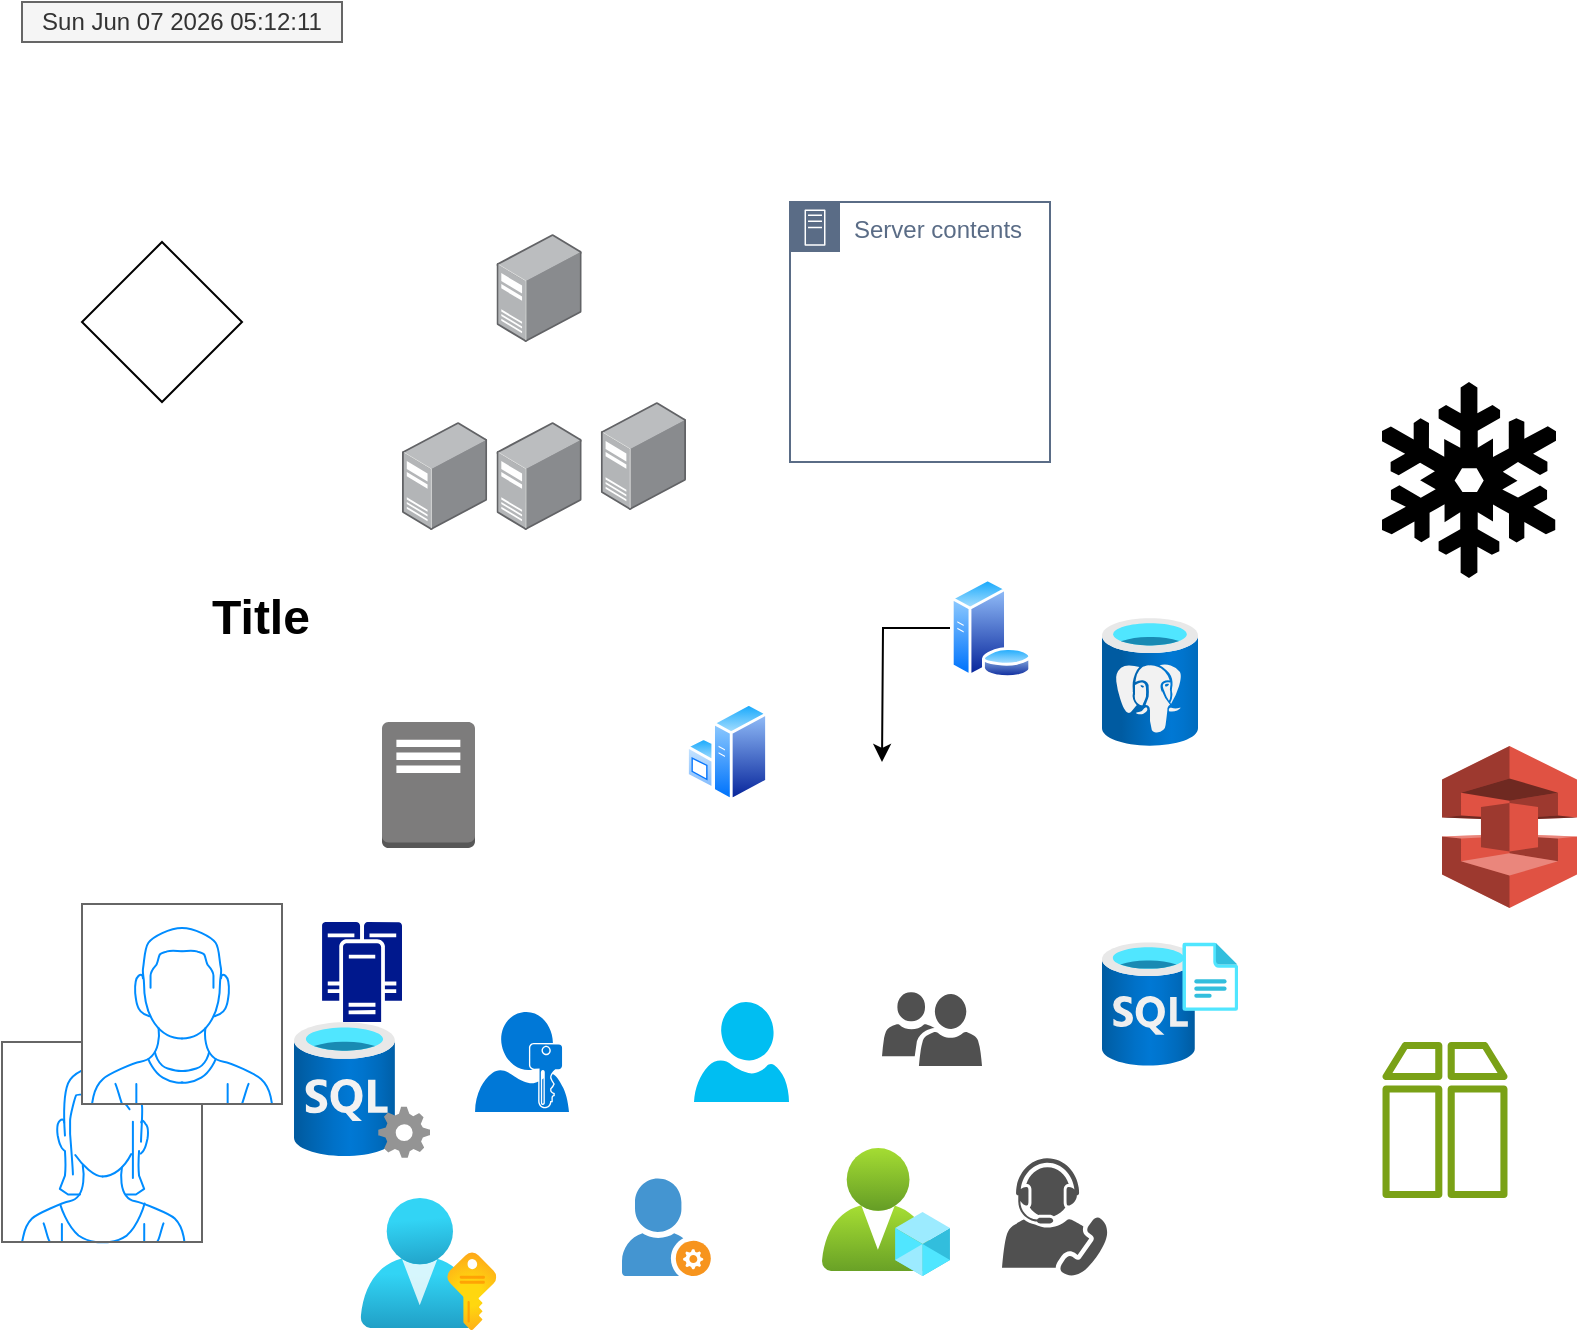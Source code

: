 <mxfile version="22.0.4" type="github">
  <diagram name="Page-1" id="sRmgB1Pe9PFXPVjPCZp8">
    <mxGraphModel dx="1434" dy="726" grid="1" gridSize="10" guides="1" tooltips="1" connect="1" arrows="1" fold="1" page="1" pageScale="1" pageWidth="827" pageHeight="1169" math="0" shadow="0">
      <root>
        <mxCell id="0" />
        <mxCell id="1" parent="0" />
        <mxCell id="tPyTrMyJ9M7yAe20bpE8-1" value="" style="rhombus;whiteSpace=wrap;html=1;" vertex="1" parent="1">
          <mxGeometry x="60" y="150" width="80" height="80" as="geometry" />
        </mxCell>
        <mxCell id="tPyTrMyJ9M7yAe20bpE8-2" value="" style="image;points=[];aspect=fixed;html=1;align=center;shadow=0;dashed=0;image=img/lib/allied_telesis/computer_and_terminals/Server_Desktop.svg;" vertex="1" parent="1">
          <mxGeometry x="267.25" y="146" width="42.6" height="54" as="geometry" />
        </mxCell>
        <mxCell id="tPyTrMyJ9M7yAe20bpE8-3" value="" style="image;aspect=fixed;perimeter=ellipsePerimeter;html=1;align=center;shadow=0;dashed=0;spacingTop=3;image=img/lib/active_directory/windows_server.svg;" vertex="1" parent="1">
          <mxGeometry x="362" y="380" width="41" height="50" as="geometry" />
        </mxCell>
        <mxCell id="tPyTrMyJ9M7yAe20bpE8-24" style="edgeStyle=orthogonalEdgeStyle;rounded=0;orthogonalLoop=1;jettySize=auto;html=1;exitX=0;exitY=0.5;exitDx=0;exitDy=0;" edge="1" parent="1" source="tPyTrMyJ9M7yAe20bpE8-4">
          <mxGeometry relative="1" as="geometry">
            <mxPoint x="460" y="410" as="targetPoint" />
          </mxGeometry>
        </mxCell>
        <mxCell id="tPyTrMyJ9M7yAe20bpE8-4" value="" style="image;aspect=fixed;perimeter=ellipsePerimeter;html=1;align=center;shadow=0;dashed=0;spacingTop=3;image=img/lib/active_directory/database_server.svg;" vertex="1" parent="1">
          <mxGeometry x="494" y="318" width="41" height="50" as="geometry" />
        </mxCell>
        <mxCell id="tPyTrMyJ9M7yAe20bpE8-5" value="" style="outlineConnect=0;dashed=0;verticalLabelPosition=bottom;verticalAlign=top;align=center;html=1;shape=mxgraph.aws3.traditional_server;fillColor=#7D7C7C;gradientColor=none;" vertex="1" parent="1">
          <mxGeometry x="210" y="390" width="46.5" height="63" as="geometry" />
        </mxCell>
        <mxCell id="tPyTrMyJ9M7yAe20bpE8-6" value="Server contents" style="points=[[0,0],[0.25,0],[0.5,0],[0.75,0],[1,0],[1,0.25],[1,0.5],[1,0.75],[1,1],[0.75,1],[0.5,1],[0.25,1],[0,1],[0,0.75],[0,0.5],[0,0.25]];outlineConnect=0;gradientColor=none;html=1;whiteSpace=wrap;fontSize=12;fontStyle=0;container=1;pointerEvents=0;collapsible=0;recursiveResize=0;shape=mxgraph.aws4.group;grIcon=mxgraph.aws4.group_on_premise;strokeColor=#5A6C86;fillColor=none;verticalAlign=top;align=left;spacingLeft=30;fontColor=#5A6C86;dashed=0;" vertex="1" parent="1">
          <mxGeometry x="414" y="130" width="130" height="130" as="geometry" />
        </mxCell>
        <mxCell id="tPyTrMyJ9M7yAe20bpE8-7" value="" style="image;aspect=fixed;html=1;points=[];align=center;fontSize=12;image=img/lib/azure2/databases/SQL_Server_Registries.svg;" vertex="1" parent="1">
          <mxGeometry x="570" y="500" width="68" height="62" as="geometry" />
        </mxCell>
        <mxCell id="tPyTrMyJ9M7yAe20bpE8-8" value="" style="image;aspect=fixed;html=1;points=[];align=center;fontSize=12;image=img/lib/azure2/databases/Azure_Database_PostgreSQL_Server.svg;" vertex="1" parent="1">
          <mxGeometry x="570" y="338" width="48" height="64" as="geometry" />
        </mxCell>
        <mxCell id="tPyTrMyJ9M7yAe20bpE8-9" value="" style="image;aspect=fixed;html=1;points=[];align=center;fontSize=12;image=img/lib/azure2/databases/SQL_Server.svg;" vertex="1" parent="1">
          <mxGeometry x="166" y="540" width="68" height="68" as="geometry" />
        </mxCell>
        <mxCell id="tPyTrMyJ9M7yAe20bpE8-10" value="" style="sketch=0;aspect=fixed;pointerEvents=1;shadow=0;dashed=0;html=1;strokeColor=none;labelPosition=center;verticalLabelPosition=bottom;verticalAlign=top;align=center;fillColor=#00188D;shape=mxgraph.mscae.enterprise.cluster_server" vertex="1" parent="1">
          <mxGeometry x="180" y="490" width="40" height="50" as="geometry" />
        </mxCell>
        <mxCell id="tPyTrMyJ9M7yAe20bpE8-11" value="" style="shape=mxgraph.signs.nature.snowflake;html=1;pointerEvents=1;fillColor=#000000;strokeColor=none;verticalLabelPosition=bottom;verticalAlign=top;align=center;" vertex="1" parent="1">
          <mxGeometry x="710" y="220" width="87" height="98" as="geometry" />
        </mxCell>
        <mxCell id="tPyTrMyJ9M7yAe20bpE8-12" value="" style="outlineConnect=0;dashed=0;verticalLabelPosition=bottom;verticalAlign=top;align=center;html=1;shape=mxgraph.aws3.snowball;fillColor=#E05243;gradientColor=none;" vertex="1" parent="1">
          <mxGeometry x="740" y="402" width="67.5" height="81" as="geometry" />
        </mxCell>
        <mxCell id="tPyTrMyJ9M7yAe20bpE8-13" value="" style="sketch=0;outlineConnect=0;fontColor=#232F3E;gradientColor=none;fillColor=#7AA116;strokeColor=none;dashed=0;verticalLabelPosition=bottom;verticalAlign=top;align=center;html=1;fontSize=12;fontStyle=0;aspect=fixed;pointerEvents=1;shape=mxgraph.aws4.archive;" vertex="1" parent="1">
          <mxGeometry x="710" y="550" width="63" height="78" as="geometry" />
        </mxCell>
        <mxCell id="tPyTrMyJ9M7yAe20bpE8-14" value="" style="shape=image;html=1;verticalAlign=top;verticalLabelPosition=bottom;labelBackgroundColor=#ffffff;imageAspect=0;aspect=fixed;image=https://cdn1.iconfinder.com/data/icons/line-christmas-icons/75/_snowflake-128.png" vertex="1" parent="1">
          <mxGeometry x="600" y="72" width="128" height="128" as="geometry" />
        </mxCell>
        <mxCell id="tPyTrMyJ9M7yAe20bpE8-15" value="" style="image;aspect=fixed;html=1;points=[];align=center;fontSize=12;image=img/lib/azure2/intune/Azure_AD_Roles_and_Administrators.svg;" vertex="1" parent="1">
          <mxGeometry x="430" y="603" width="64" height="64" as="geometry" />
        </mxCell>
        <mxCell id="tPyTrMyJ9M7yAe20bpE8-16" value="" style="sketch=0;pointerEvents=1;shadow=0;dashed=0;html=1;strokeColor=none;fillColor=#505050;labelPosition=center;verticalLabelPosition=bottom;verticalAlign=top;outlineConnect=0;align=center;shape=mxgraph.office.users.conferencing_attendant;" vertex="1" parent="1">
          <mxGeometry x="520" y="608" width="53" height="59" as="geometry" />
        </mxCell>
        <mxCell id="tPyTrMyJ9M7yAe20bpE8-17" value="" style="shadow=0;dashed=0;html=1;strokeColor=none;fillColor=#4495D1;labelPosition=center;verticalLabelPosition=bottom;verticalAlign=top;align=center;outlineConnect=0;shape=mxgraph.veeam.company_administrator;" vertex="1" parent="1">
          <mxGeometry x="330" y="618.2" width="44.4" height="48.8" as="geometry" />
        </mxCell>
        <mxCell id="tPyTrMyJ9M7yAe20bpE8-18" value="" style="sketch=0;aspect=fixed;pointerEvents=1;shadow=0;dashed=0;html=1;strokeColor=none;labelPosition=center;verticalLabelPosition=bottom;verticalAlign=top;align=center;shape=mxgraph.mscae.enterprise.user_permissions;fillColor=#0078D7;" vertex="1" parent="1">
          <mxGeometry x="256.5" y="535" width="47" height="50" as="geometry" />
        </mxCell>
        <mxCell id="tPyTrMyJ9M7yAe20bpE8-19" value="" style="verticalLabelPosition=bottom;html=1;verticalAlign=top;align=center;strokeColor=none;fillColor=#00BEF2;shape=mxgraph.azure.user;" vertex="1" parent="1">
          <mxGeometry x="366" y="530" width="47.5" height="50" as="geometry" />
        </mxCell>
        <mxCell id="tPyTrMyJ9M7yAe20bpE8-20" value="" style="image;aspect=fixed;html=1;points=[];align=center;fontSize=12;image=img/lib/azure2/azure_stack/User_Subscriptions.svg;" vertex="1" parent="1">
          <mxGeometry x="199.25" y="628" width="68" height="66" as="geometry" />
        </mxCell>
        <mxCell id="tPyTrMyJ9M7yAe20bpE8-21" value="" style="sketch=0;pointerEvents=1;shadow=0;dashed=0;html=1;strokeColor=none;labelPosition=center;verticalLabelPosition=bottom;verticalAlign=top;align=center;fillColor=#505050;shape=mxgraph.mscae.intune.user_group" vertex="1" parent="1">
          <mxGeometry x="460" y="525" width="50" height="37" as="geometry" />
        </mxCell>
        <mxCell id="tPyTrMyJ9M7yAe20bpE8-22" value="" style="verticalLabelPosition=bottom;shadow=0;dashed=0;align=center;html=1;verticalAlign=top;strokeWidth=1;shape=mxgraph.mockup.containers.userFemale;strokeColor=#666666;strokeColor2=#008cff;" vertex="1" parent="1">
          <mxGeometry x="20" y="550" width="100" height="100" as="geometry" />
        </mxCell>
        <mxCell id="tPyTrMyJ9M7yAe20bpE8-23" value="" style="verticalLabelPosition=bottom;shadow=0;dashed=0;align=center;html=1;verticalAlign=top;strokeWidth=1;shape=mxgraph.mockup.containers.userMale;strokeColor=#666666;strokeColor2=#008cff;" vertex="1" parent="1">
          <mxGeometry x="60" y="481" width="100" height="100" as="geometry" />
        </mxCell>
        <mxCell id="tPyTrMyJ9M7yAe20bpE8-25" value="" style="image;points=[];aspect=fixed;html=1;align=center;shadow=0;dashed=0;image=img/lib/allied_telesis/computer_and_terminals/Server_Desktop.svg;" vertex="1" parent="1">
          <mxGeometry x="220" y="240" width="42.6" height="54" as="geometry" />
        </mxCell>
        <mxCell id="tPyTrMyJ9M7yAe20bpE8-26" value="" style="image;points=[];aspect=fixed;html=1;align=center;shadow=0;dashed=0;image=img/lib/allied_telesis/computer_and_terminals/Server_Desktop.svg;" vertex="1" parent="1">
          <mxGeometry x="267.25" y="240" width="42.6" height="54" as="geometry" />
        </mxCell>
        <mxCell id="tPyTrMyJ9M7yAe20bpE8-27" value="" style="image;points=[];aspect=fixed;html=1;align=center;shadow=0;dashed=0;image=img/lib/allied_telesis/computer_and_terminals/Server_Desktop.svg;" vertex="1" parent="1">
          <mxGeometry x="319.4" y="230" width="42.6" height="54" as="geometry" />
        </mxCell>
        <mxCell id="tPyTrMyJ9M7yAe20bpE8-28" value="Title" style="text;strokeColor=none;fillColor=none;html=1;fontSize=24;fontStyle=1;verticalAlign=middle;align=center;" vertex="1" parent="1">
          <mxGeometry x="99.25" y="318" width="100" height="40" as="geometry" />
        </mxCell>
        <UserObject label="%date{ddd mmm dd yyyy HH:MM:ss}%" placeholders="1" id="tPyTrMyJ9M7yAe20bpE8-29">
          <mxCell style="text;html=1;strokeColor=#666666;fillColor=#f5f5f5;align=center;verticalAlign=middle;whiteSpace=wrap;overflow=hidden;fontColor=#333333;direction=west;flipV=1;flipH=0;" vertex="1" parent="1">
            <mxGeometry x="30" y="30" width="160" height="20" as="geometry" />
          </mxCell>
        </UserObject>
      </root>
    </mxGraphModel>
  </diagram>
</mxfile>
